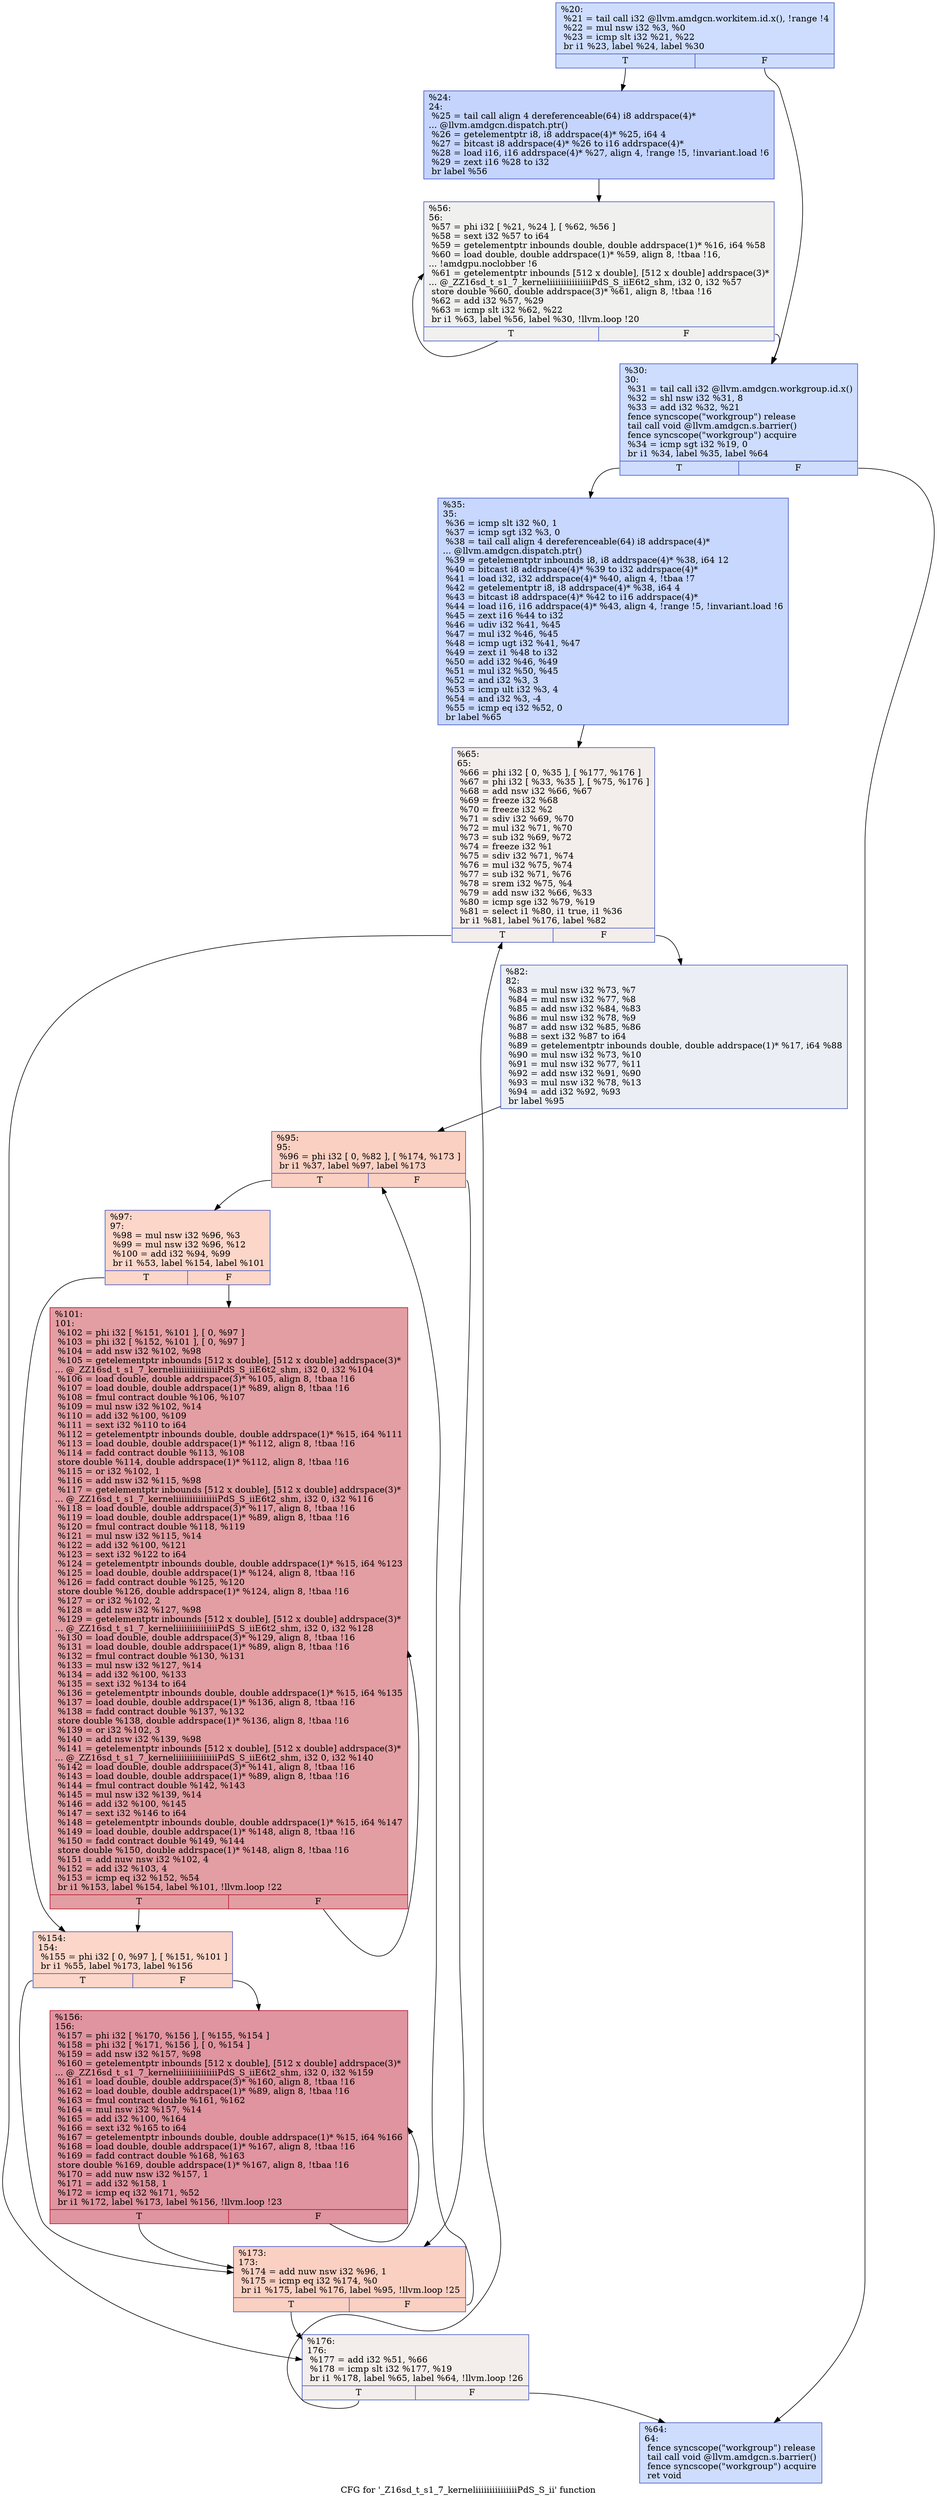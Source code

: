 digraph "CFG for '_Z16sd_t_s1_7_kerneliiiiiiiiiiiiiiiPdS_S_ii' function" {
	label="CFG for '_Z16sd_t_s1_7_kerneliiiiiiiiiiiiiiiPdS_S_ii' function";

	Node0x4d64730 [shape=record,color="#3d50c3ff", style=filled, fillcolor="#8fb1fe70",label="{%20:\l  %21 = tail call i32 @llvm.amdgcn.workitem.id.x(), !range !4\l  %22 = mul nsw i32 %3, %0\l  %23 = icmp slt i32 %21, %22\l  br i1 %23, label %24, label %30\l|{<s0>T|<s1>F}}"];
	Node0x4d64730:s0 -> Node0x4d64cf0;
	Node0x4d64730:s1 -> Node0x4d66030;
	Node0x4d64cf0 [shape=record,color="#3d50c3ff", style=filled, fillcolor="#7a9df870",label="{%24:\l24:                                               \l  %25 = tail call align 4 dereferenceable(64) i8 addrspace(4)*\l... @llvm.amdgcn.dispatch.ptr()\l  %26 = getelementptr i8, i8 addrspace(4)* %25, i64 4\l  %27 = bitcast i8 addrspace(4)* %26 to i16 addrspace(4)*\l  %28 = load i16, i16 addrspace(4)* %27, align 4, !range !5, !invariant.load !6\l  %29 = zext i16 %28 to i32\l  br label %56\l}"];
	Node0x4d64cf0 -> Node0x4d66e80;
	Node0x4d66030 [shape=record,color="#3d50c3ff", style=filled, fillcolor="#8fb1fe70",label="{%30:\l30:                                               \l  %31 = tail call i32 @llvm.amdgcn.workgroup.id.x()\l  %32 = shl nsw i32 %31, 8\l  %33 = add i32 %32, %21\l  fence syncscope(\"workgroup\") release\l  tail call void @llvm.amdgcn.s.barrier()\l  fence syncscope(\"workgroup\") acquire\l  %34 = icmp sgt i32 %19, 0\l  br i1 %34, label %35, label %64\l|{<s0>T|<s1>F}}"];
	Node0x4d66030:s0 -> Node0x4d67730;
	Node0x4d66030:s1 -> Node0x4d677c0;
	Node0x4d67730 [shape=record,color="#3d50c3ff", style=filled, fillcolor="#81a4fb70",label="{%35:\l35:                                               \l  %36 = icmp slt i32 %0, 1\l  %37 = icmp sgt i32 %3, 0\l  %38 = tail call align 4 dereferenceable(64) i8 addrspace(4)*\l... @llvm.amdgcn.dispatch.ptr()\l  %39 = getelementptr inbounds i8, i8 addrspace(4)* %38, i64 12\l  %40 = bitcast i8 addrspace(4)* %39 to i32 addrspace(4)*\l  %41 = load i32, i32 addrspace(4)* %40, align 4, !tbaa !7\l  %42 = getelementptr i8, i8 addrspace(4)* %38, i64 4\l  %43 = bitcast i8 addrspace(4)* %42 to i16 addrspace(4)*\l  %44 = load i16, i16 addrspace(4)* %43, align 4, !range !5, !invariant.load !6\l  %45 = zext i16 %44 to i32\l  %46 = udiv i32 %41, %45\l  %47 = mul i32 %46, %45\l  %48 = icmp ugt i32 %41, %47\l  %49 = zext i1 %48 to i32\l  %50 = add i32 %46, %49\l  %51 = mul i32 %50, %45\l  %52 = and i32 %3, 3\l  %53 = icmp ult i32 %3, 4\l  %54 = and i32 %3, -4\l  %55 = icmp eq i32 %52, 0\l  br label %65\l}"];
	Node0x4d67730 -> Node0x4d69240;
	Node0x4d66e80 [shape=record,color="#3d50c3ff", style=filled, fillcolor="#dedcdb70",label="{%56:\l56:                                               \l  %57 = phi i32 [ %21, %24 ], [ %62, %56 ]\l  %58 = sext i32 %57 to i64\l  %59 = getelementptr inbounds double, double addrspace(1)* %16, i64 %58\l  %60 = load double, double addrspace(1)* %59, align 8, !tbaa !16,\l... !amdgpu.noclobber !6\l  %61 = getelementptr inbounds [512 x double], [512 x double] addrspace(3)*\l... @_ZZ16sd_t_s1_7_kerneliiiiiiiiiiiiiiiPdS_S_iiE6t2_shm, i32 0, i32 %57\l  store double %60, double addrspace(3)* %61, align 8, !tbaa !16\l  %62 = add i32 %57, %29\l  %63 = icmp slt i32 %62, %22\l  br i1 %63, label %56, label %30, !llvm.loop !20\l|{<s0>T|<s1>F}}"];
	Node0x4d66e80:s0 -> Node0x4d66e80;
	Node0x4d66e80:s1 -> Node0x4d66030;
	Node0x4d677c0 [shape=record,color="#3d50c3ff", style=filled, fillcolor="#8fb1fe70",label="{%64:\l64:                                               \l  fence syncscope(\"workgroup\") release\l  tail call void @llvm.amdgcn.s.barrier()\l  fence syncscope(\"workgroup\") acquire\l  ret void\l}"];
	Node0x4d69240 [shape=record,color="#3d50c3ff", style=filled, fillcolor="#e3d9d370",label="{%65:\l65:                                               \l  %66 = phi i32 [ 0, %35 ], [ %177, %176 ]\l  %67 = phi i32 [ %33, %35 ], [ %75, %176 ]\l  %68 = add nsw i32 %66, %67\l  %69 = freeze i32 %68\l  %70 = freeze i32 %2\l  %71 = sdiv i32 %69, %70\l  %72 = mul i32 %71, %70\l  %73 = sub i32 %69, %72\l  %74 = freeze i32 %1\l  %75 = sdiv i32 %71, %74\l  %76 = mul i32 %75, %74\l  %77 = sub i32 %71, %76\l  %78 = srem i32 %75, %4\l  %79 = add nsw i32 %66, %33\l  %80 = icmp sge i32 %79, %19\l  %81 = select i1 %80, i1 true, i1 %36\l  br i1 %81, label %176, label %82\l|{<s0>T|<s1>F}}"];
	Node0x4d69240:s0 -> Node0x4d67370;
	Node0x4d69240:s1 -> Node0x4d6af40;
	Node0x4d6af40 [shape=record,color="#3d50c3ff", style=filled, fillcolor="#d1dae970",label="{%82:\l82:                                               \l  %83 = mul nsw i32 %73, %7\l  %84 = mul nsw i32 %77, %8\l  %85 = add nsw i32 %84, %83\l  %86 = mul nsw i32 %78, %9\l  %87 = add nsw i32 %85, %86\l  %88 = sext i32 %87 to i64\l  %89 = getelementptr inbounds double, double addrspace(1)* %17, i64 %88\l  %90 = mul nsw i32 %73, %10\l  %91 = mul nsw i32 %77, %11\l  %92 = add nsw i32 %91, %90\l  %93 = mul nsw i32 %78, %13\l  %94 = add i32 %92, %93\l  br label %95\l}"];
	Node0x4d6af40 -> Node0x4d6b6f0;
	Node0x4d6b6f0 [shape=record,color="#3d50c3ff", style=filled, fillcolor="#f3947570",label="{%95:\l95:                                               \l  %96 = phi i32 [ 0, %82 ], [ %174, %173 ]\l  br i1 %37, label %97, label %173\l|{<s0>T|<s1>F}}"];
	Node0x4d6b6f0:s0 -> Node0x4d6b920;
	Node0x4d6b6f0:s1 -> Node0x4d6b7e0;
	Node0x4d6b920 [shape=record,color="#3d50c3ff", style=filled, fillcolor="#f6a38570",label="{%97:\l97:                                               \l  %98 = mul nsw i32 %96, %3\l  %99 = mul nsw i32 %96, %12\l  %100 = add i32 %94, %99\l  br i1 %53, label %154, label %101\l|{<s0>T|<s1>F}}"];
	Node0x4d6b920:s0 -> Node0x4d6bc10;
	Node0x4d6b920:s1 -> Node0x4d6bc60;
	Node0x4d6bc60 [shape=record,color="#b70d28ff", style=filled, fillcolor="#be242e70",label="{%101:\l101:                                              \l  %102 = phi i32 [ %151, %101 ], [ 0, %97 ]\l  %103 = phi i32 [ %152, %101 ], [ 0, %97 ]\l  %104 = add nsw i32 %102, %98\l  %105 = getelementptr inbounds [512 x double], [512 x double] addrspace(3)*\l... @_ZZ16sd_t_s1_7_kerneliiiiiiiiiiiiiiiPdS_S_iiE6t2_shm, i32 0, i32 %104\l  %106 = load double, double addrspace(3)* %105, align 8, !tbaa !16\l  %107 = load double, double addrspace(1)* %89, align 8, !tbaa !16\l  %108 = fmul contract double %106, %107\l  %109 = mul nsw i32 %102, %14\l  %110 = add i32 %100, %109\l  %111 = sext i32 %110 to i64\l  %112 = getelementptr inbounds double, double addrspace(1)* %15, i64 %111\l  %113 = load double, double addrspace(1)* %112, align 8, !tbaa !16\l  %114 = fadd contract double %113, %108\l  store double %114, double addrspace(1)* %112, align 8, !tbaa !16\l  %115 = or i32 %102, 1\l  %116 = add nsw i32 %115, %98\l  %117 = getelementptr inbounds [512 x double], [512 x double] addrspace(3)*\l... @_ZZ16sd_t_s1_7_kerneliiiiiiiiiiiiiiiPdS_S_iiE6t2_shm, i32 0, i32 %116\l  %118 = load double, double addrspace(3)* %117, align 8, !tbaa !16\l  %119 = load double, double addrspace(1)* %89, align 8, !tbaa !16\l  %120 = fmul contract double %118, %119\l  %121 = mul nsw i32 %115, %14\l  %122 = add i32 %100, %121\l  %123 = sext i32 %122 to i64\l  %124 = getelementptr inbounds double, double addrspace(1)* %15, i64 %123\l  %125 = load double, double addrspace(1)* %124, align 8, !tbaa !16\l  %126 = fadd contract double %125, %120\l  store double %126, double addrspace(1)* %124, align 8, !tbaa !16\l  %127 = or i32 %102, 2\l  %128 = add nsw i32 %127, %98\l  %129 = getelementptr inbounds [512 x double], [512 x double] addrspace(3)*\l... @_ZZ16sd_t_s1_7_kerneliiiiiiiiiiiiiiiPdS_S_iiE6t2_shm, i32 0, i32 %128\l  %130 = load double, double addrspace(3)* %129, align 8, !tbaa !16\l  %131 = load double, double addrspace(1)* %89, align 8, !tbaa !16\l  %132 = fmul contract double %130, %131\l  %133 = mul nsw i32 %127, %14\l  %134 = add i32 %100, %133\l  %135 = sext i32 %134 to i64\l  %136 = getelementptr inbounds double, double addrspace(1)* %15, i64 %135\l  %137 = load double, double addrspace(1)* %136, align 8, !tbaa !16\l  %138 = fadd contract double %137, %132\l  store double %138, double addrspace(1)* %136, align 8, !tbaa !16\l  %139 = or i32 %102, 3\l  %140 = add nsw i32 %139, %98\l  %141 = getelementptr inbounds [512 x double], [512 x double] addrspace(3)*\l... @_ZZ16sd_t_s1_7_kerneliiiiiiiiiiiiiiiPdS_S_iiE6t2_shm, i32 0, i32 %140\l  %142 = load double, double addrspace(3)* %141, align 8, !tbaa !16\l  %143 = load double, double addrspace(1)* %89, align 8, !tbaa !16\l  %144 = fmul contract double %142, %143\l  %145 = mul nsw i32 %139, %14\l  %146 = add i32 %100, %145\l  %147 = sext i32 %146 to i64\l  %148 = getelementptr inbounds double, double addrspace(1)* %15, i64 %147\l  %149 = load double, double addrspace(1)* %148, align 8, !tbaa !16\l  %150 = fadd contract double %149, %144\l  store double %150, double addrspace(1)* %148, align 8, !tbaa !16\l  %151 = add nuw nsw i32 %102, 4\l  %152 = add i32 %103, 4\l  %153 = icmp eq i32 %152, %54\l  br i1 %153, label %154, label %101, !llvm.loop !22\l|{<s0>T|<s1>F}}"];
	Node0x4d6bc60:s0 -> Node0x4d6bc10;
	Node0x4d6bc60:s1 -> Node0x4d6bc60;
	Node0x4d6bc10 [shape=record,color="#3d50c3ff", style=filled, fillcolor="#f6a38570",label="{%154:\l154:                                              \l  %155 = phi i32 [ 0, %97 ], [ %151, %101 ]\l  br i1 %55, label %173, label %156\l|{<s0>T|<s1>F}}"];
	Node0x4d6bc10:s0 -> Node0x4d6b7e0;
	Node0x4d6bc10:s1 -> Node0x4d6e3a0;
	Node0x4d6e3a0 [shape=record,color="#b70d28ff", style=filled, fillcolor="#b70d2870",label="{%156:\l156:                                              \l  %157 = phi i32 [ %170, %156 ], [ %155, %154 ]\l  %158 = phi i32 [ %171, %156 ], [ 0, %154 ]\l  %159 = add nsw i32 %157, %98\l  %160 = getelementptr inbounds [512 x double], [512 x double] addrspace(3)*\l... @_ZZ16sd_t_s1_7_kerneliiiiiiiiiiiiiiiPdS_S_iiE6t2_shm, i32 0, i32 %159\l  %161 = load double, double addrspace(3)* %160, align 8, !tbaa !16\l  %162 = load double, double addrspace(1)* %89, align 8, !tbaa !16\l  %163 = fmul contract double %161, %162\l  %164 = mul nsw i32 %157, %14\l  %165 = add i32 %100, %164\l  %166 = sext i32 %165 to i64\l  %167 = getelementptr inbounds double, double addrspace(1)* %15, i64 %166\l  %168 = load double, double addrspace(1)* %167, align 8, !tbaa !16\l  %169 = fadd contract double %168, %163\l  store double %169, double addrspace(1)* %167, align 8, !tbaa !16\l  %170 = add nuw nsw i32 %157, 1\l  %171 = add i32 %158, 1\l  %172 = icmp eq i32 %171, %52\l  br i1 %172, label %173, label %156, !llvm.loop !23\l|{<s0>T|<s1>F}}"];
	Node0x4d6e3a0:s0 -> Node0x4d6b7e0;
	Node0x4d6e3a0:s1 -> Node0x4d6e3a0;
	Node0x4d6b7e0 [shape=record,color="#3d50c3ff", style=filled, fillcolor="#f3947570",label="{%173:\l173:                                              \l  %174 = add nuw nsw i32 %96, 1\l  %175 = icmp eq i32 %174, %0\l  br i1 %175, label %176, label %95, !llvm.loop !25\l|{<s0>T|<s1>F}}"];
	Node0x4d6b7e0:s0 -> Node0x4d67370;
	Node0x4d6b7e0:s1 -> Node0x4d6b6f0;
	Node0x4d67370 [shape=record,color="#3d50c3ff", style=filled, fillcolor="#e3d9d370",label="{%176:\l176:                                              \l  %177 = add i32 %51, %66\l  %178 = icmp slt i32 %177, %19\l  br i1 %178, label %65, label %64, !llvm.loop !26\l|{<s0>T|<s1>F}}"];
	Node0x4d67370:s0 -> Node0x4d69240;
	Node0x4d67370:s1 -> Node0x4d677c0;
}

